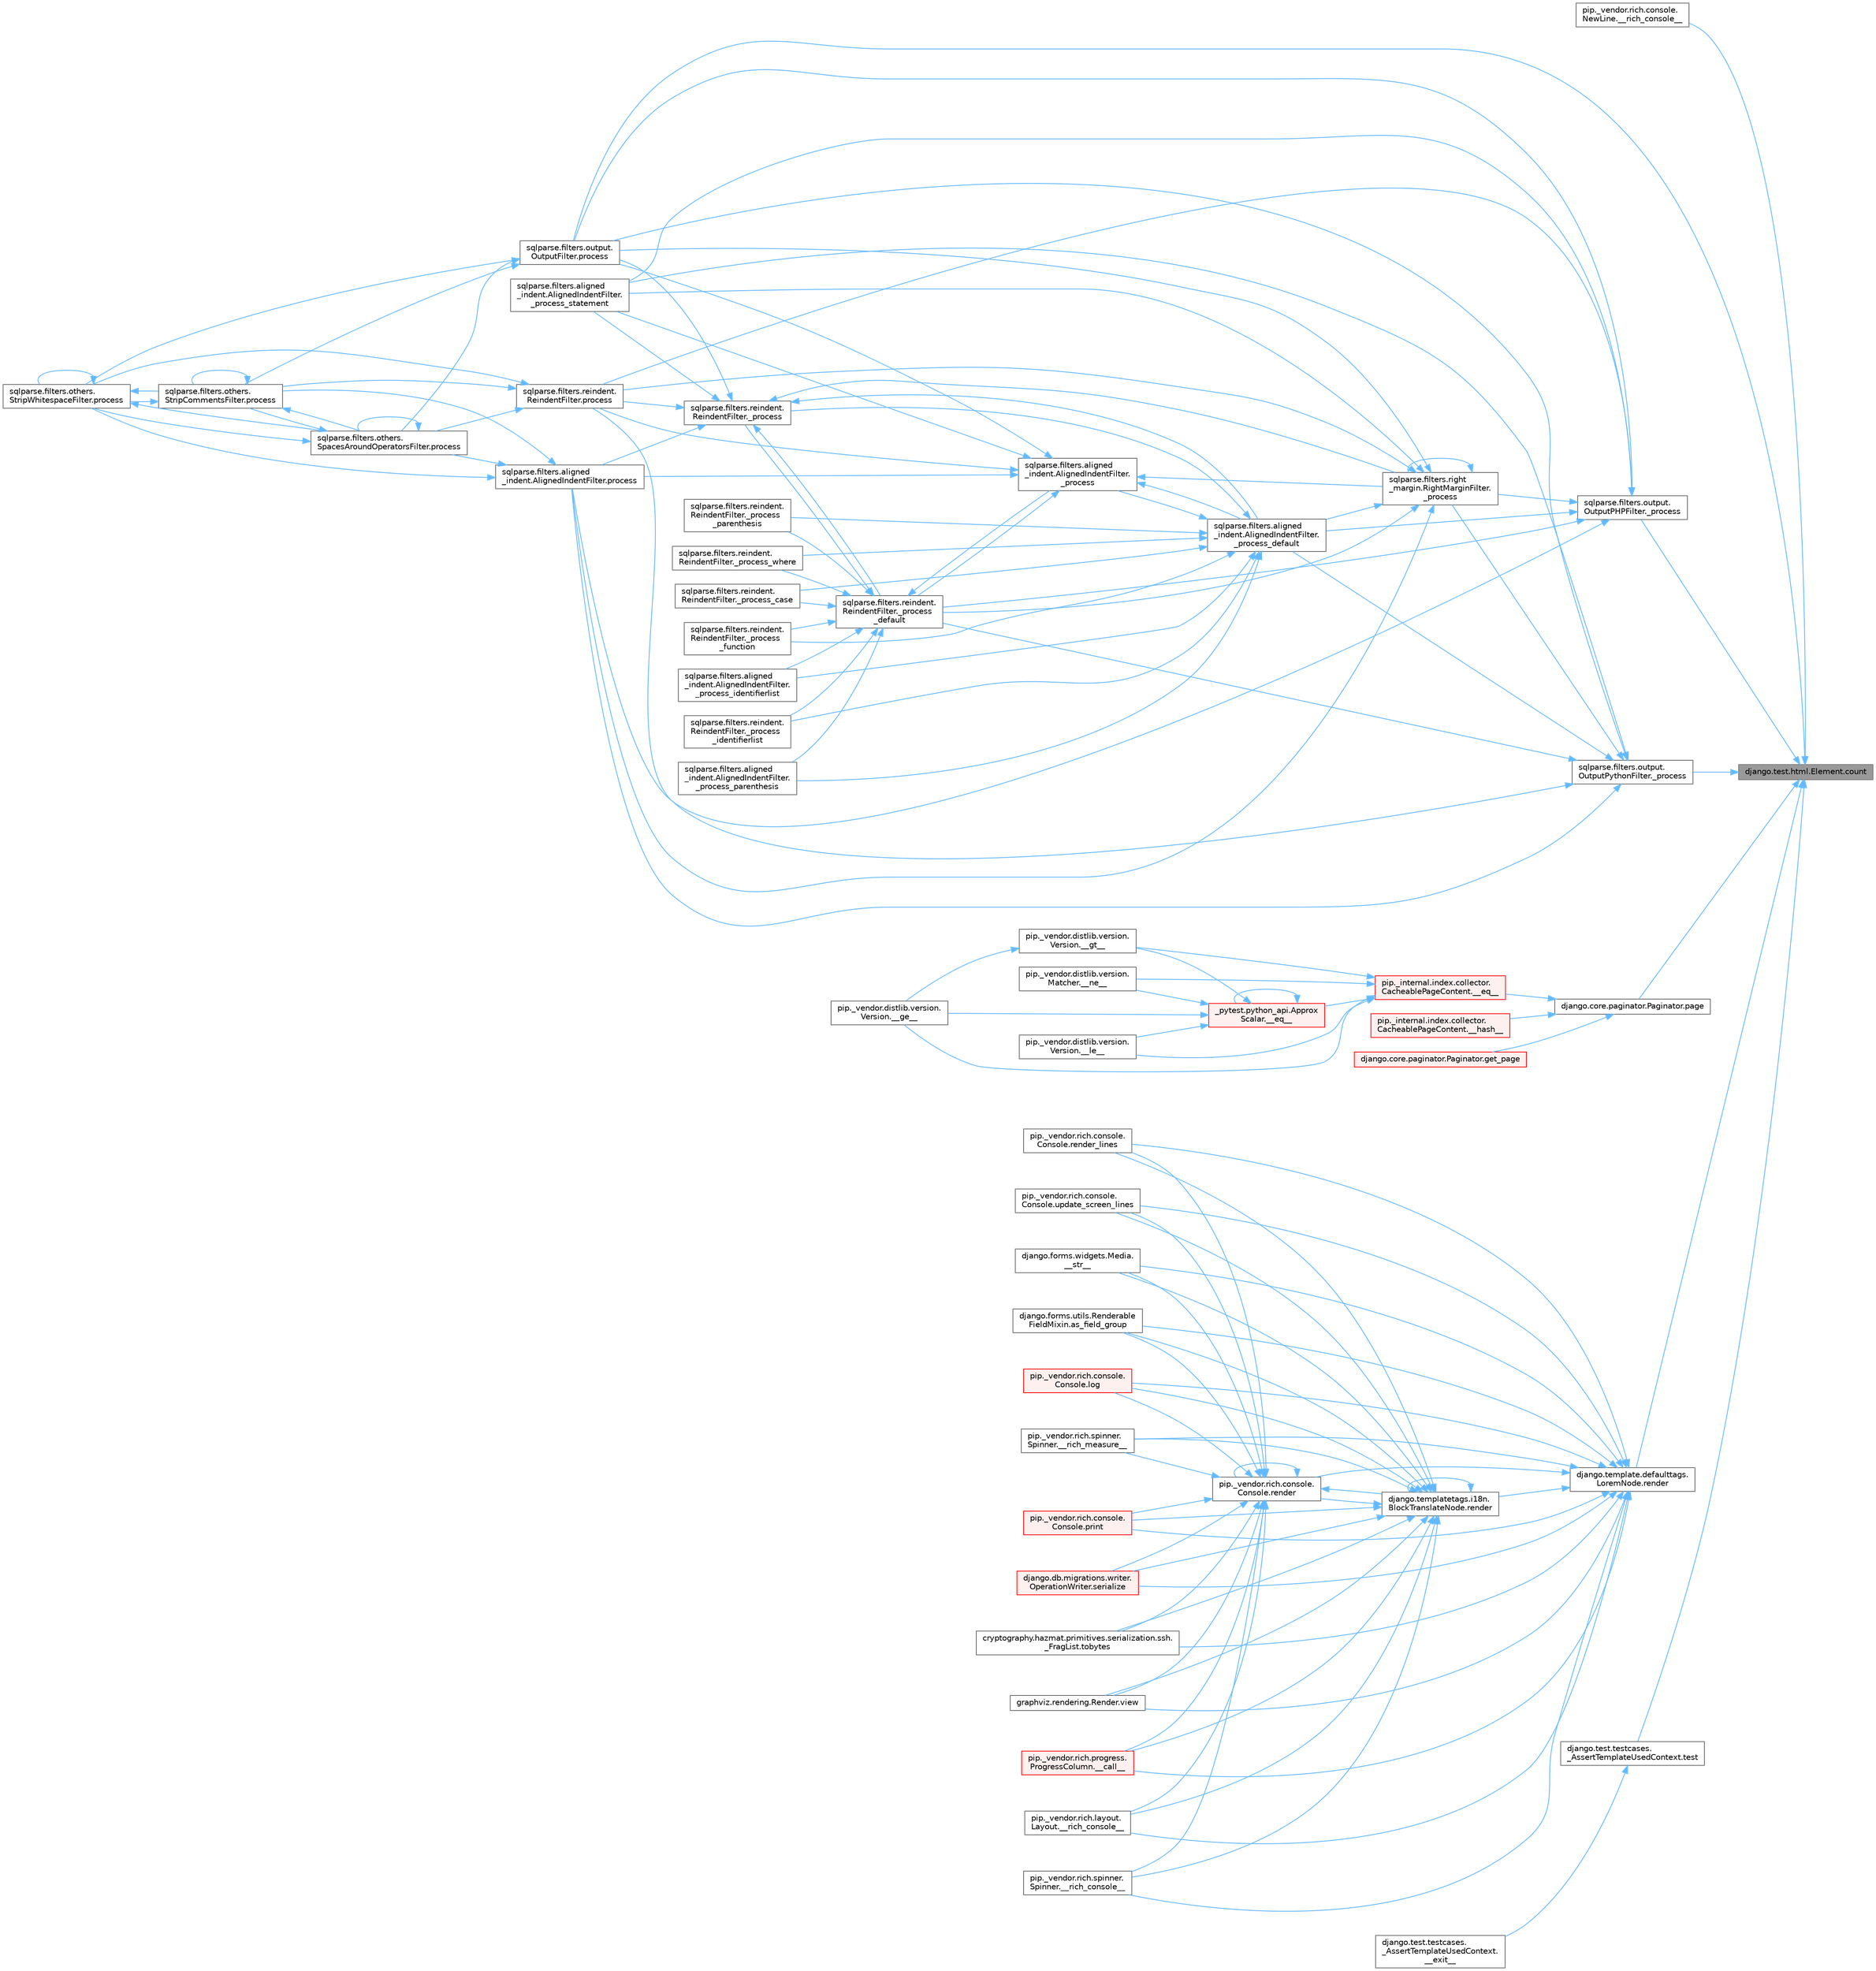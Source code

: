 digraph "django.test.html.Element.count"
{
 // LATEX_PDF_SIZE
  bgcolor="transparent";
  edge [fontname=Helvetica,fontsize=10,labelfontname=Helvetica,labelfontsize=10];
  node [fontname=Helvetica,fontsize=10,shape=box,height=0.2,width=0.4];
  rankdir="RL";
  Node1 [id="Node000001",label="django.test.html.Element.count",height=0.2,width=0.4,color="gray40", fillcolor="grey60", style="filled", fontcolor="black",tooltip=" "];
  Node1 -> Node2 [id="edge1_Node000001_Node000002",dir="back",color="steelblue1",style="solid",tooltip=" "];
  Node2 [id="Node000002",label="pip._vendor.rich.console.\lNewLine.__rich_console__",height=0.2,width=0.4,color="grey40", fillcolor="white", style="filled",URL="$classpip_1_1__vendor_1_1rich_1_1console_1_1_new_line.html#af856823f9fff100f23f9a5b22d9703c6",tooltip=" "];
  Node1 -> Node3 [id="edge2_Node000001_Node000003",dir="back",color="steelblue1",style="solid",tooltip=" "];
  Node3 [id="Node000003",label="sqlparse.filters.output.\lOutputPHPFilter._process",height=0.2,width=0.4,color="grey40", fillcolor="white", style="filled",URL="$classsqlparse_1_1filters_1_1output_1_1_output_p_h_p_filter.html#a04e946235754e1e1a0717a17a2ab7980",tooltip=" "];
  Node3 -> Node4 [id="edge3_Node000003_Node000004",dir="back",color="steelblue1",style="solid",tooltip=" "];
  Node4 [id="Node000004",label="sqlparse.filters.right\l_margin.RightMarginFilter.\l_process",height=0.2,width=0.4,color="grey40", fillcolor="white", style="filled",URL="$classsqlparse_1_1filters_1_1right__margin_1_1_right_margin_filter.html#a62b0707d94aff59b0fc1428eca96f6a9",tooltip=" "];
  Node4 -> Node4 [id="edge4_Node000004_Node000004",dir="back",color="steelblue1",style="solid",tooltip=" "];
  Node4 -> Node5 [id="edge5_Node000004_Node000005",dir="back",color="steelblue1",style="solid",tooltip=" "];
  Node5 [id="Node000005",label="sqlparse.filters.aligned\l_indent.AlignedIndentFilter.\l_process_default",height=0.2,width=0.4,color="grey40", fillcolor="white", style="filled",URL="$classsqlparse_1_1filters_1_1aligned__indent_1_1_aligned_indent_filter.html#a3ea4e4dfdbefcbe959c08542b0d53201",tooltip=" "];
  Node5 -> Node6 [id="edge6_Node000005_Node000006",dir="back",color="steelblue1",style="solid",tooltip=" "];
  Node6 [id="Node000006",label="sqlparse.filters.aligned\l_indent.AlignedIndentFilter.\l_process",height=0.2,width=0.4,color="grey40", fillcolor="white", style="filled",URL="$classsqlparse_1_1filters_1_1aligned__indent_1_1_aligned_indent_filter.html#ad998883fe7e7b68c6f4a789c37311b87",tooltip=" "];
  Node6 -> Node4 [id="edge7_Node000006_Node000004",dir="back",color="steelblue1",style="solid",tooltip=" "];
  Node6 -> Node5 [id="edge8_Node000006_Node000005",dir="back",color="steelblue1",style="solid",tooltip=" "];
  Node6 -> Node7 [id="edge9_Node000006_Node000007",dir="back",color="steelblue1",style="solid",tooltip=" "];
  Node7 [id="Node000007",label="sqlparse.filters.reindent.\lReindentFilter._process\l_default",height=0.2,width=0.4,color="grey40", fillcolor="white", style="filled",URL="$classsqlparse_1_1filters_1_1reindent_1_1_reindent_filter.html#a1c1a3a8db38895a336e3e44c9ce4dc14",tooltip=" "];
  Node7 -> Node6 [id="edge10_Node000007_Node000006",dir="back",color="steelblue1",style="solid",tooltip=" "];
  Node7 -> Node8 [id="edge11_Node000007_Node000008",dir="back",color="steelblue1",style="solid",tooltip=" "];
  Node8 [id="Node000008",label="sqlparse.filters.reindent.\lReindentFilter._process",height=0.2,width=0.4,color="grey40", fillcolor="white", style="filled",URL="$classsqlparse_1_1filters_1_1reindent_1_1_reindent_filter.html#aa8d7cd3a887a74b15b60245754c2f0ad",tooltip=" "];
  Node8 -> Node4 [id="edge12_Node000008_Node000004",dir="back",color="steelblue1",style="solid",tooltip=" "];
  Node8 -> Node5 [id="edge13_Node000008_Node000005",dir="back",color="steelblue1",style="solid",tooltip=" "];
  Node8 -> Node7 [id="edge14_Node000008_Node000007",dir="back",color="steelblue1",style="solid",tooltip=" "];
  Node8 -> Node9 [id="edge15_Node000008_Node000009",dir="back",color="steelblue1",style="solid",tooltip=" "];
  Node9 [id="Node000009",label="sqlparse.filters.aligned\l_indent.AlignedIndentFilter.\l_process_statement",height=0.2,width=0.4,color="grey40", fillcolor="white", style="filled",URL="$classsqlparse_1_1filters_1_1aligned__indent_1_1_aligned_indent_filter.html#a0dc0e7f7d4e057c4840e8b0830e2e31e",tooltip=" "];
  Node8 -> Node10 [id="edge16_Node000008_Node000010",dir="back",color="steelblue1",style="solid",tooltip=" "];
  Node10 [id="Node000010",label="sqlparse.filters.aligned\l_indent.AlignedIndentFilter.process",height=0.2,width=0.4,color="grey40", fillcolor="white", style="filled",URL="$classsqlparse_1_1filters_1_1aligned__indent_1_1_aligned_indent_filter.html#a932c29e956eedefc82ac8c90ac4a46e0",tooltip=" "];
  Node10 -> Node11 [id="edge17_Node000010_Node000011",dir="back",color="steelblue1",style="solid",tooltip=" "];
  Node11 [id="Node000011",label="sqlparse.filters.others.\lSpacesAroundOperatorsFilter.process",height=0.2,width=0.4,color="grey40", fillcolor="white", style="filled",URL="$classsqlparse_1_1filters_1_1others_1_1_spaces_around_operators_filter.html#a1a4308bab3c941f190c9aa6fa6d99492",tooltip=" "];
  Node11 -> Node11 [id="edge18_Node000011_Node000011",dir="back",color="steelblue1",style="solid",tooltip=" "];
  Node11 -> Node12 [id="edge19_Node000011_Node000012",dir="back",color="steelblue1",style="solid",tooltip=" "];
  Node12 [id="Node000012",label="sqlparse.filters.others.\lStripCommentsFilter.process",height=0.2,width=0.4,color="grey40", fillcolor="white", style="filled",URL="$classsqlparse_1_1filters_1_1others_1_1_strip_comments_filter.html#a7aeeca5b82a1b2768af6be530fbbd448",tooltip=" "];
  Node12 -> Node11 [id="edge20_Node000012_Node000011",dir="back",color="steelblue1",style="solid",tooltip=" "];
  Node12 -> Node12 [id="edge21_Node000012_Node000012",dir="back",color="steelblue1",style="solid",tooltip=" "];
  Node12 -> Node13 [id="edge22_Node000012_Node000013",dir="back",color="steelblue1",style="solid",tooltip=" "];
  Node13 [id="Node000013",label="sqlparse.filters.others.\lStripWhitespaceFilter.process",height=0.2,width=0.4,color="grey40", fillcolor="white", style="filled",URL="$classsqlparse_1_1filters_1_1others_1_1_strip_whitespace_filter.html#a6a736c7dd56d1257bede1672a9e3302b",tooltip=" "];
  Node13 -> Node11 [id="edge23_Node000013_Node000011",dir="back",color="steelblue1",style="solid",tooltip=" "];
  Node13 -> Node12 [id="edge24_Node000013_Node000012",dir="back",color="steelblue1",style="solid",tooltip=" "];
  Node13 -> Node13 [id="edge25_Node000013_Node000013",dir="back",color="steelblue1",style="solid",tooltip=" "];
  Node11 -> Node13 [id="edge26_Node000011_Node000013",dir="back",color="steelblue1",style="solid",tooltip=" "];
  Node10 -> Node12 [id="edge27_Node000010_Node000012",dir="back",color="steelblue1",style="solid",tooltip=" "];
  Node10 -> Node13 [id="edge28_Node000010_Node000013",dir="back",color="steelblue1",style="solid",tooltip=" "];
  Node8 -> Node14 [id="edge29_Node000008_Node000014",dir="back",color="steelblue1",style="solid",tooltip=" "];
  Node14 [id="Node000014",label="sqlparse.filters.output.\lOutputFilter.process",height=0.2,width=0.4,color="grey40", fillcolor="white", style="filled",URL="$classsqlparse_1_1filters_1_1output_1_1_output_filter.html#a3a3811380b4736898bf22188c02ac442",tooltip=" "];
  Node14 -> Node11 [id="edge30_Node000014_Node000011",dir="back",color="steelblue1",style="solid",tooltip=" "];
  Node14 -> Node12 [id="edge31_Node000014_Node000012",dir="back",color="steelblue1",style="solid",tooltip=" "];
  Node14 -> Node13 [id="edge32_Node000014_Node000013",dir="back",color="steelblue1",style="solid",tooltip=" "];
  Node8 -> Node15 [id="edge33_Node000008_Node000015",dir="back",color="steelblue1",style="solid",tooltip=" "];
  Node15 [id="Node000015",label="sqlparse.filters.reindent.\lReindentFilter.process",height=0.2,width=0.4,color="grey40", fillcolor="white", style="filled",URL="$classsqlparse_1_1filters_1_1reindent_1_1_reindent_filter.html#aee98c0fb7d6a3052e6c3c837f706830e",tooltip=" "];
  Node15 -> Node11 [id="edge34_Node000015_Node000011",dir="back",color="steelblue1",style="solid",tooltip=" "];
  Node15 -> Node12 [id="edge35_Node000015_Node000012",dir="back",color="steelblue1",style="solid",tooltip=" "];
  Node15 -> Node13 [id="edge36_Node000015_Node000013",dir="back",color="steelblue1",style="solid",tooltip=" "];
  Node7 -> Node16 [id="edge37_Node000007_Node000016",dir="back",color="steelblue1",style="solid",tooltip=" "];
  Node16 [id="Node000016",label="sqlparse.filters.reindent.\lReindentFilter._process_case",height=0.2,width=0.4,color="grey40", fillcolor="white", style="filled",URL="$classsqlparse_1_1filters_1_1reindent_1_1_reindent_filter.html#aa388d01e64872b26a75ecd643e04756d",tooltip=" "];
  Node7 -> Node17 [id="edge38_Node000007_Node000017",dir="back",color="steelblue1",style="solid",tooltip=" "];
  Node17 [id="Node000017",label="sqlparse.filters.reindent.\lReindentFilter._process\l_function",height=0.2,width=0.4,color="grey40", fillcolor="white", style="filled",URL="$classsqlparse_1_1filters_1_1reindent_1_1_reindent_filter.html#a4743aabf7578671b08c44758a79221a1",tooltip=" "];
  Node7 -> Node18 [id="edge39_Node000007_Node000018",dir="back",color="steelblue1",style="solid",tooltip=" "];
  Node18 [id="Node000018",label="sqlparse.filters.aligned\l_indent.AlignedIndentFilter.\l_process_identifierlist",height=0.2,width=0.4,color="grey40", fillcolor="white", style="filled",URL="$classsqlparse_1_1filters_1_1aligned__indent_1_1_aligned_indent_filter.html#abcb7771d6ec4e8b27547d32b6ed5a464",tooltip=" "];
  Node7 -> Node19 [id="edge40_Node000007_Node000019",dir="back",color="steelblue1",style="solid",tooltip=" "];
  Node19 [id="Node000019",label="sqlparse.filters.reindent.\lReindentFilter._process\l_identifierlist",height=0.2,width=0.4,color="grey40", fillcolor="white", style="filled",URL="$classsqlparse_1_1filters_1_1reindent_1_1_reindent_filter.html#a78569a89684b032ab25014f95ec08ca6",tooltip=" "];
  Node7 -> Node20 [id="edge41_Node000007_Node000020",dir="back",color="steelblue1",style="solid",tooltip=" "];
  Node20 [id="Node000020",label="sqlparse.filters.aligned\l_indent.AlignedIndentFilter.\l_process_parenthesis",height=0.2,width=0.4,color="grey40", fillcolor="white", style="filled",URL="$classsqlparse_1_1filters_1_1aligned__indent_1_1_aligned_indent_filter.html#a6434c8b95516841ceaa94618c9633ba8",tooltip=" "];
  Node7 -> Node21 [id="edge42_Node000007_Node000021",dir="back",color="steelblue1",style="solid",tooltip=" "];
  Node21 [id="Node000021",label="sqlparse.filters.reindent.\lReindentFilter._process\l_parenthesis",height=0.2,width=0.4,color="grey40", fillcolor="white", style="filled",URL="$classsqlparse_1_1filters_1_1reindent_1_1_reindent_filter.html#a9d47731036de8918efc549068ebb75c8",tooltip=" "];
  Node7 -> Node22 [id="edge43_Node000007_Node000022",dir="back",color="steelblue1",style="solid",tooltip=" "];
  Node22 [id="Node000022",label="sqlparse.filters.reindent.\lReindentFilter._process_where",height=0.2,width=0.4,color="grey40", fillcolor="white", style="filled",URL="$classsqlparse_1_1filters_1_1reindent_1_1_reindent_filter.html#a3c457b0c21ece405ff6e543b59dfc8a7",tooltip=" "];
  Node6 -> Node9 [id="edge44_Node000006_Node000009",dir="back",color="steelblue1",style="solid",tooltip=" "];
  Node6 -> Node10 [id="edge45_Node000006_Node000010",dir="back",color="steelblue1",style="solid",tooltip=" "];
  Node6 -> Node14 [id="edge46_Node000006_Node000014",dir="back",color="steelblue1",style="solid",tooltip=" "];
  Node6 -> Node15 [id="edge47_Node000006_Node000015",dir="back",color="steelblue1",style="solid",tooltip=" "];
  Node5 -> Node8 [id="edge48_Node000005_Node000008",dir="back",color="steelblue1",style="solid",tooltip=" "];
  Node5 -> Node16 [id="edge49_Node000005_Node000016",dir="back",color="steelblue1",style="solid",tooltip=" "];
  Node5 -> Node17 [id="edge50_Node000005_Node000017",dir="back",color="steelblue1",style="solid",tooltip=" "];
  Node5 -> Node18 [id="edge51_Node000005_Node000018",dir="back",color="steelblue1",style="solid",tooltip=" "];
  Node5 -> Node19 [id="edge52_Node000005_Node000019",dir="back",color="steelblue1",style="solid",tooltip=" "];
  Node5 -> Node20 [id="edge53_Node000005_Node000020",dir="back",color="steelblue1",style="solid",tooltip=" "];
  Node5 -> Node21 [id="edge54_Node000005_Node000021",dir="back",color="steelblue1",style="solid",tooltip=" "];
  Node5 -> Node22 [id="edge55_Node000005_Node000022",dir="back",color="steelblue1",style="solid",tooltip=" "];
  Node4 -> Node7 [id="edge56_Node000004_Node000007",dir="back",color="steelblue1",style="solid",tooltip=" "];
  Node4 -> Node9 [id="edge57_Node000004_Node000009",dir="back",color="steelblue1",style="solid",tooltip=" "];
  Node4 -> Node10 [id="edge58_Node000004_Node000010",dir="back",color="steelblue1",style="solid",tooltip=" "];
  Node4 -> Node14 [id="edge59_Node000004_Node000014",dir="back",color="steelblue1",style="solid",tooltip=" "];
  Node4 -> Node15 [id="edge60_Node000004_Node000015",dir="back",color="steelblue1",style="solid",tooltip=" "];
  Node3 -> Node5 [id="edge61_Node000003_Node000005",dir="back",color="steelblue1",style="solid",tooltip=" "];
  Node3 -> Node7 [id="edge62_Node000003_Node000007",dir="back",color="steelblue1",style="solid",tooltip=" "];
  Node3 -> Node9 [id="edge63_Node000003_Node000009",dir="back",color="steelblue1",style="solid",tooltip=" "];
  Node3 -> Node10 [id="edge64_Node000003_Node000010",dir="back",color="steelblue1",style="solid",tooltip=" "];
  Node3 -> Node14 [id="edge65_Node000003_Node000014",dir="back",color="steelblue1",style="solid",tooltip=" "];
  Node3 -> Node15 [id="edge66_Node000003_Node000015",dir="back",color="steelblue1",style="solid",tooltip=" "];
  Node1 -> Node23 [id="edge67_Node000001_Node000023",dir="back",color="steelblue1",style="solid",tooltip=" "];
  Node23 [id="Node000023",label="sqlparse.filters.output.\lOutputPythonFilter._process",height=0.2,width=0.4,color="grey40", fillcolor="white", style="filled",URL="$classsqlparse_1_1filters_1_1output_1_1_output_python_filter.html#a7c6321a8ac3f268ad06caf05f26a42f8",tooltip=" "];
  Node23 -> Node4 [id="edge68_Node000023_Node000004",dir="back",color="steelblue1",style="solid",tooltip=" "];
  Node23 -> Node5 [id="edge69_Node000023_Node000005",dir="back",color="steelblue1",style="solid",tooltip=" "];
  Node23 -> Node7 [id="edge70_Node000023_Node000007",dir="back",color="steelblue1",style="solid",tooltip=" "];
  Node23 -> Node9 [id="edge71_Node000023_Node000009",dir="back",color="steelblue1",style="solid",tooltip=" "];
  Node23 -> Node10 [id="edge72_Node000023_Node000010",dir="back",color="steelblue1",style="solid",tooltip=" "];
  Node23 -> Node14 [id="edge73_Node000023_Node000014",dir="back",color="steelblue1",style="solid",tooltip=" "];
  Node23 -> Node15 [id="edge74_Node000023_Node000015",dir="back",color="steelblue1",style="solid",tooltip=" "];
  Node1 -> Node24 [id="edge75_Node000001_Node000024",dir="back",color="steelblue1",style="solid",tooltip=" "];
  Node24 [id="Node000024",label="django.core.paginator.Paginator.page",height=0.2,width=0.4,color="grey40", fillcolor="white", style="filled",URL="$classdjango_1_1core_1_1paginator_1_1_paginator.html#a2d8525bdccebc06cd9df9b9ff52592a0",tooltip=" "];
  Node24 -> Node25 [id="edge76_Node000024_Node000025",dir="back",color="steelblue1",style="solid",tooltip=" "];
  Node25 [id="Node000025",label="pip._internal.index.collector.\lCacheablePageContent.__eq__",height=0.2,width=0.4,color="red", fillcolor="#FFF0F0", style="filled",URL="$classpip_1_1__internal_1_1index_1_1collector_1_1_cacheable_page_content.html#ae4a6ec0fc0d739f93c0dd7e0847d6b6c",tooltip=" "];
  Node25 -> Node26 [id="edge77_Node000025_Node000026",dir="back",color="steelblue1",style="solid",tooltip=" "];
  Node26 [id="Node000026",label="_pytest.python_api.Approx\lScalar.__eq__",height=0.2,width=0.4,color="red", fillcolor="#FFF0F0", style="filled",URL="$class__pytest_1_1python__api_1_1_approx_scalar.html#af4601ee4ca7409927f88c83ebfc3d923",tooltip=" "];
  Node26 -> Node26 [id="edge78_Node000026_Node000026",dir="back",color="steelblue1",style="solid",tooltip=" "];
  Node26 -> Node27 [id="edge79_Node000026_Node000027",dir="back",color="steelblue1",style="solid",tooltip=" "];
  Node27 [id="Node000027",label="pip._vendor.distlib.version.\lVersion.__ge__",height=0.2,width=0.4,color="grey40", fillcolor="white", style="filled",URL="$classpip_1_1__vendor_1_1distlib_1_1version_1_1_version.html#aa6b7b889cebc687ddb5ed9040d01b1ec",tooltip=" "];
  Node26 -> Node28 [id="edge80_Node000026_Node000028",dir="back",color="steelblue1",style="solid",tooltip=" "];
  Node28 [id="Node000028",label="pip._vendor.distlib.version.\lVersion.__gt__",height=0.2,width=0.4,color="grey40", fillcolor="white", style="filled",URL="$classpip_1_1__vendor_1_1distlib_1_1version_1_1_version.html#a51cf0c8da1bb6829173ff6861b10cb5f",tooltip=" "];
  Node28 -> Node27 [id="edge81_Node000028_Node000027",dir="back",color="steelblue1",style="solid",tooltip=" "];
  Node26 -> Node29 [id="edge82_Node000026_Node000029",dir="back",color="steelblue1",style="solid",tooltip=" "];
  Node29 [id="Node000029",label="pip._vendor.distlib.version.\lVersion.__le__",height=0.2,width=0.4,color="grey40", fillcolor="white", style="filled",URL="$classpip_1_1__vendor_1_1distlib_1_1version_1_1_version.html#ae5e2c5d9b76377e286fcf92a382cbb8b",tooltip=" "];
  Node26 -> Node30 [id="edge83_Node000026_Node000030",dir="back",color="steelblue1",style="solid",tooltip=" "];
  Node30 [id="Node000030",label="pip._vendor.distlib.version.\lMatcher.__ne__",height=0.2,width=0.4,color="grey40", fillcolor="white", style="filled",URL="$classpip_1_1__vendor_1_1distlib_1_1version_1_1_matcher.html#a24f8f8a4686bff3018fee5d22f4e02f1",tooltip=" "];
  Node25 -> Node27 [id="edge84_Node000025_Node000027",dir="back",color="steelblue1",style="solid",tooltip=" "];
  Node25 -> Node28 [id="edge85_Node000025_Node000028",dir="back",color="steelblue1",style="solid",tooltip=" "];
  Node25 -> Node29 [id="edge86_Node000025_Node000029",dir="back",color="steelblue1",style="solid",tooltip=" "];
  Node25 -> Node30 [id="edge87_Node000025_Node000030",dir="back",color="steelblue1",style="solid",tooltip=" "];
  Node24 -> Node34 [id="edge88_Node000024_Node000034",dir="back",color="steelblue1",style="solid",tooltip=" "];
  Node34 [id="Node000034",label="pip._internal.index.collector.\lCacheablePageContent.__hash__",height=0.2,width=0.4,color="red", fillcolor="#FFF0F0", style="filled",URL="$classpip_1_1__internal_1_1index_1_1collector_1_1_cacheable_page_content.html#a0c28009eb1cf943396846b1d66e4d740",tooltip=" "];
  Node24 -> Node37 [id="edge89_Node000024_Node000037",dir="back",color="steelblue1",style="solid",tooltip=" "];
  Node37 [id="Node000037",label="django.core.paginator.Paginator.get_page",height=0.2,width=0.4,color="red", fillcolor="#FFF0F0", style="filled",URL="$classdjango_1_1core_1_1paginator_1_1_paginator.html#a2b8b71b13e8c5e54ed799b91b89f5848",tooltip=" "];
  Node1 -> Node14 [id="edge90_Node000001_Node000014",dir="back",color="steelblue1",style="solid",tooltip=" "];
  Node1 -> Node40 [id="edge91_Node000001_Node000040",dir="back",color="steelblue1",style="solid",tooltip=" "];
  Node40 [id="Node000040",label="django.template.defaulttags.\lLoremNode.render",height=0.2,width=0.4,color="grey40", fillcolor="white", style="filled",URL="$classdjango_1_1template_1_1defaulttags_1_1_lorem_node.html#aa9ac6e64f495fe6a2d53e7e7e7a30bf5",tooltip=" "];
  Node40 -> Node41 [id="edge92_Node000040_Node000041",dir="back",color="steelblue1",style="solid",tooltip=" "];
  Node41 [id="Node000041",label="pip._vendor.rich.progress.\lProgressColumn.__call__",height=0.2,width=0.4,color="red", fillcolor="#FFF0F0", style="filled",URL="$classpip_1_1__vendor_1_1rich_1_1progress_1_1_progress_column.html#ae0c399be74222f949edb0fa5324cf6ea",tooltip=" "];
  Node40 -> Node44 [id="edge93_Node000040_Node000044",dir="back",color="steelblue1",style="solid",tooltip=" "];
  Node44 [id="Node000044",label="pip._vendor.rich.layout.\lLayout.__rich_console__",height=0.2,width=0.4,color="grey40", fillcolor="white", style="filled",URL="$classpip_1_1__vendor_1_1rich_1_1layout_1_1_layout.html#ac39cb3d17d2b0324ee1b0dada41a3ebd",tooltip=" "];
  Node40 -> Node45 [id="edge94_Node000040_Node000045",dir="back",color="steelblue1",style="solid",tooltip=" "];
  Node45 [id="Node000045",label="pip._vendor.rich.spinner.\lSpinner.__rich_console__",height=0.2,width=0.4,color="grey40", fillcolor="white", style="filled",URL="$classpip_1_1__vendor_1_1rich_1_1spinner_1_1_spinner.html#a6883d8dced19ac48d4dfc74f776357fd",tooltip=" "];
  Node40 -> Node46 [id="edge95_Node000040_Node000046",dir="back",color="steelblue1",style="solid",tooltip=" "];
  Node46 [id="Node000046",label="pip._vendor.rich.spinner.\lSpinner.__rich_measure__",height=0.2,width=0.4,color="grey40", fillcolor="white", style="filled",URL="$classpip_1_1__vendor_1_1rich_1_1spinner_1_1_spinner.html#a89745682c823c44a31bae8e8d07869f5",tooltip=" "];
  Node40 -> Node47 [id="edge96_Node000040_Node000047",dir="back",color="steelblue1",style="solid",tooltip=" "];
  Node47 [id="Node000047",label="django.forms.widgets.Media.\l__str__",height=0.2,width=0.4,color="grey40", fillcolor="white", style="filled",URL="$classdjango_1_1forms_1_1widgets_1_1_media.html#ae1651710548a7d9f14f036d035012d21",tooltip=" "];
  Node40 -> Node48 [id="edge97_Node000040_Node000048",dir="back",color="steelblue1",style="solid",tooltip=" "];
  Node48 [id="Node000048",label="django.forms.utils.Renderable\lFieldMixin.as_field_group",height=0.2,width=0.4,color="grey40", fillcolor="white", style="filled",URL="$classdjango_1_1forms_1_1utils_1_1_renderable_field_mixin.html#a1e9a1b4f790ea694431554267fd5d74c",tooltip=" "];
  Node40 -> Node49 [id="edge98_Node000040_Node000049",dir="back",color="steelblue1",style="solid",tooltip=" "];
  Node49 [id="Node000049",label="pip._vendor.rich.console.\lConsole.log",height=0.2,width=0.4,color="red", fillcolor="#FFF0F0", style="filled",URL="$classpip_1_1__vendor_1_1rich_1_1console_1_1_console.html#af9c77e39f9413fc2b134c60cfa23b0f1",tooltip=" "];
  Node40 -> Node441 [id="edge99_Node000040_Node000441",dir="back",color="steelblue1",style="solid",tooltip=" "];
  Node441 [id="Node000441",label="pip._vendor.rich.console.\lConsole.print",height=0.2,width=0.4,color="red", fillcolor="#FFF0F0", style="filled",URL="$classpip_1_1__vendor_1_1rich_1_1console_1_1_console.html#af954370cdbb49236b597f2c11064549d",tooltip=" "];
  Node40 -> Node523 [id="edge100_Node000040_Node000523",dir="back",color="steelblue1",style="solid",tooltip=" "];
  Node523 [id="Node000523",label="django.templatetags.i18n.\lBlockTranslateNode.render",height=0.2,width=0.4,color="grey40", fillcolor="white", style="filled",URL="$classdjango_1_1templatetags_1_1i18n_1_1_block_translate_node.html#aaf05bebfd02c1c4b676387ada0357832",tooltip=" "];
  Node523 -> Node41 [id="edge101_Node000523_Node000041",dir="back",color="steelblue1",style="solid",tooltip=" "];
  Node523 -> Node44 [id="edge102_Node000523_Node000044",dir="back",color="steelblue1",style="solid",tooltip=" "];
  Node523 -> Node45 [id="edge103_Node000523_Node000045",dir="back",color="steelblue1",style="solid",tooltip=" "];
  Node523 -> Node46 [id="edge104_Node000523_Node000046",dir="back",color="steelblue1",style="solid",tooltip=" "];
  Node523 -> Node47 [id="edge105_Node000523_Node000047",dir="back",color="steelblue1",style="solid",tooltip=" "];
  Node523 -> Node48 [id="edge106_Node000523_Node000048",dir="back",color="steelblue1",style="solid",tooltip=" "];
  Node523 -> Node49 [id="edge107_Node000523_Node000049",dir="back",color="steelblue1",style="solid",tooltip=" "];
  Node523 -> Node441 [id="edge108_Node000523_Node000441",dir="back",color="steelblue1",style="solid",tooltip=" "];
  Node523 -> Node523 [id="edge109_Node000523_Node000523",dir="back",color="steelblue1",style="solid",tooltip=" "];
  Node523 -> Node524 [id="edge110_Node000523_Node000524",dir="back",color="steelblue1",style="solid",tooltip=" "];
  Node524 [id="Node000524",label="pip._vendor.rich.console.\lConsole.render",height=0.2,width=0.4,color="grey40", fillcolor="white", style="filled",URL="$classpip_1_1__vendor_1_1rich_1_1console_1_1_console.html#a9551b8254c573105adde80622393a938",tooltip=" "];
  Node524 -> Node41 [id="edge111_Node000524_Node000041",dir="back",color="steelblue1",style="solid",tooltip=" "];
  Node524 -> Node44 [id="edge112_Node000524_Node000044",dir="back",color="steelblue1",style="solid",tooltip=" "];
  Node524 -> Node45 [id="edge113_Node000524_Node000045",dir="back",color="steelblue1",style="solid",tooltip=" "];
  Node524 -> Node46 [id="edge114_Node000524_Node000046",dir="back",color="steelblue1",style="solid",tooltip=" "];
  Node524 -> Node47 [id="edge115_Node000524_Node000047",dir="back",color="steelblue1",style="solid",tooltip=" "];
  Node524 -> Node48 [id="edge116_Node000524_Node000048",dir="back",color="steelblue1",style="solid",tooltip=" "];
  Node524 -> Node49 [id="edge117_Node000524_Node000049",dir="back",color="steelblue1",style="solid",tooltip=" "];
  Node524 -> Node441 [id="edge118_Node000524_Node000441",dir="back",color="steelblue1",style="solid",tooltip=" "];
  Node524 -> Node523 [id="edge119_Node000524_Node000523",dir="back",color="steelblue1",style="solid",tooltip=" "];
  Node524 -> Node524 [id="edge120_Node000524_Node000524",dir="back",color="steelblue1",style="solid",tooltip=" "];
  Node524 -> Node525 [id="edge121_Node000524_Node000525",dir="back",color="steelblue1",style="solid",tooltip=" "];
  Node525 [id="Node000525",label="pip._vendor.rich.console.\lConsole.render_lines",height=0.2,width=0.4,color="grey40", fillcolor="white", style="filled",URL="$classpip_1_1__vendor_1_1rich_1_1console_1_1_console.html#a5818808a49db20c5bee6986425f96f14",tooltip=" "];
  Node524 -> Node526 [id="edge122_Node000524_Node000526",dir="back",color="steelblue1",style="solid",tooltip=" "];
  Node526 [id="Node000526",label="django.db.migrations.writer.\lOperationWriter.serialize",height=0.2,width=0.4,color="red", fillcolor="#FFF0F0", style="filled",URL="$classdjango_1_1db_1_1migrations_1_1writer_1_1_operation_writer.html#a866e8d13e1c54a35d74e9a6b0383b2f8",tooltip=" "];
  Node524 -> Node598 [id="edge123_Node000524_Node000598",dir="back",color="steelblue1",style="solid",tooltip=" "];
  Node598 [id="Node000598",label="cryptography.hazmat.primitives.serialization.ssh.\l_FragList.tobytes",height=0.2,width=0.4,color="grey40", fillcolor="white", style="filled",URL="$classcryptography_1_1hazmat_1_1primitives_1_1serialization_1_1ssh_1_1___frag_list.html#a195dd4e7c741624829a13af53fa3de38",tooltip=" "];
  Node524 -> Node599 [id="edge124_Node000524_Node000599",dir="back",color="steelblue1",style="solid",tooltip=" "];
  Node599 [id="Node000599",label="pip._vendor.rich.console.\lConsole.update_screen_lines",height=0.2,width=0.4,color="grey40", fillcolor="white", style="filled",URL="$classpip_1_1__vendor_1_1rich_1_1console_1_1_console.html#a21cfe5af86ec7533f23d45fe2969817e",tooltip=" "];
  Node524 -> Node600 [id="edge125_Node000524_Node000600",dir="back",color="steelblue1",style="solid",tooltip=" "];
  Node600 [id="Node000600",label="graphviz.rendering.Render.view",height=0.2,width=0.4,color="grey40", fillcolor="white", style="filled",URL="$classgraphviz_1_1rendering_1_1_render.html#a53169c422996b9a7e92b5580c13914e2",tooltip=" "];
  Node523 -> Node525 [id="edge126_Node000523_Node000525",dir="back",color="steelblue1",style="solid",tooltip=" "];
  Node523 -> Node526 [id="edge127_Node000523_Node000526",dir="back",color="steelblue1",style="solid",tooltip=" "];
  Node523 -> Node598 [id="edge128_Node000523_Node000598",dir="back",color="steelblue1",style="solid",tooltip=" "];
  Node523 -> Node599 [id="edge129_Node000523_Node000599",dir="back",color="steelblue1",style="solid",tooltip=" "];
  Node523 -> Node600 [id="edge130_Node000523_Node000600",dir="back",color="steelblue1",style="solid",tooltip=" "];
  Node40 -> Node524 [id="edge131_Node000040_Node000524",dir="back",color="steelblue1",style="solid",tooltip=" "];
  Node40 -> Node525 [id="edge132_Node000040_Node000525",dir="back",color="steelblue1",style="solid",tooltip=" "];
  Node40 -> Node526 [id="edge133_Node000040_Node000526",dir="back",color="steelblue1",style="solid",tooltip=" "];
  Node40 -> Node598 [id="edge134_Node000040_Node000598",dir="back",color="steelblue1",style="solid",tooltip=" "];
  Node40 -> Node599 [id="edge135_Node000040_Node000599",dir="back",color="steelblue1",style="solid",tooltip=" "];
  Node40 -> Node600 [id="edge136_Node000040_Node000600",dir="back",color="steelblue1",style="solid",tooltip=" "];
  Node1 -> Node2649 [id="edge137_Node000001_Node002649",dir="back",color="steelblue1",style="solid",tooltip=" "];
  Node2649 [id="Node002649",label="django.test.testcases.\l_AssertTemplateUsedContext.test",height=0.2,width=0.4,color="grey40", fillcolor="white", style="filled",URL="$classdjango_1_1test_1_1testcases_1_1___assert_template_used_context.html#a4976e82d5cfd983903b21ec58341688b",tooltip=" "];
  Node2649 -> Node1124 [id="edge138_Node002649_Node001124",dir="back",color="steelblue1",style="solid",tooltip=" "];
  Node1124 [id="Node001124",label="django.test.testcases.\l_AssertTemplateUsedContext.\l__exit__",height=0.2,width=0.4,color="grey40", fillcolor="white", style="filled",URL="$classdjango_1_1test_1_1testcases_1_1___assert_template_used_context.html#add52b80bfae381cb2ca3a753eb43ba10",tooltip=" "];
}
